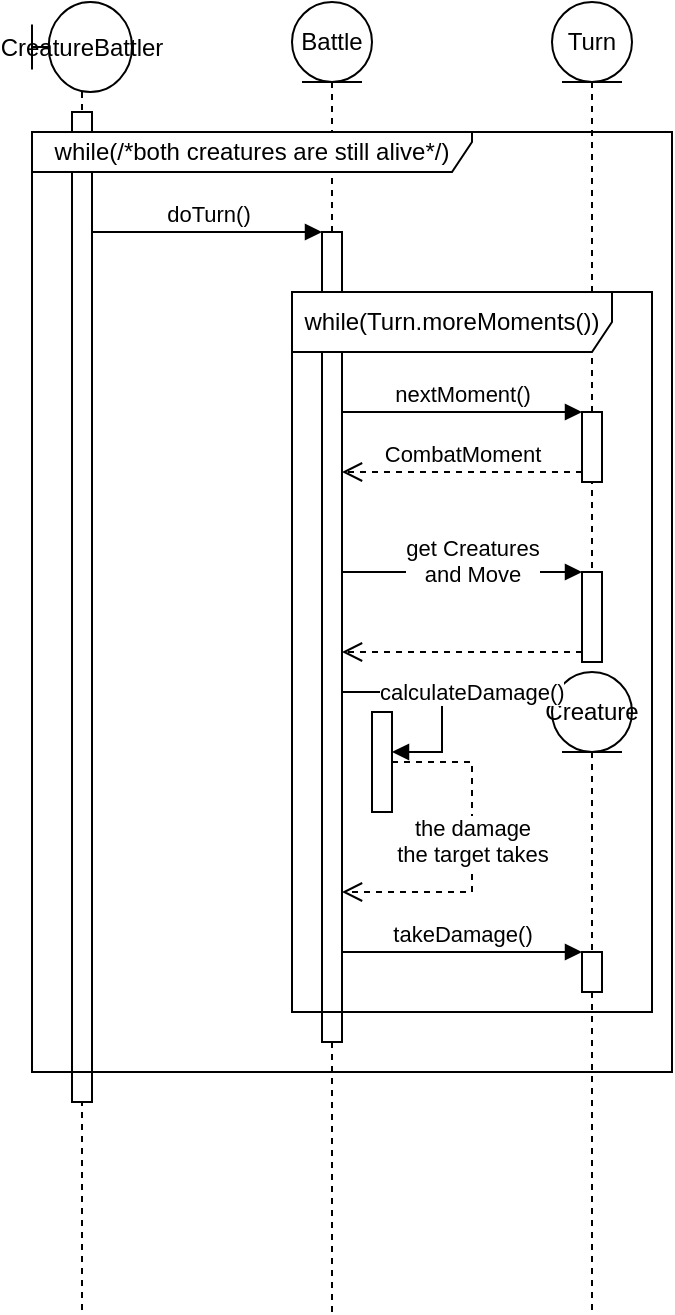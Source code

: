 <mxfile version="21.6.6" type="device">
  <diagram name="Page-1" id="c-WppN_sLdEUKTsT_I4u">
    <mxGraphModel dx="989" dy="1656" grid="1" gridSize="10" guides="1" tooltips="1" connect="1" arrows="1" fold="1" page="1" pageScale="1" pageWidth="850" pageHeight="1100" math="0" shadow="0">
      <root>
        <mxCell id="0" />
        <mxCell id="1" parent="0" />
        <mxCell id="nPI0IbaXOVa3t7h6nCEn-1" value="CreatureBattler" style="shape=umlLifeline;perimeter=lifelinePerimeter;whiteSpace=wrap;html=1;container=1;dropTarget=0;collapsible=0;recursiveResize=0;outlineConnect=0;portConstraint=eastwest;newEdgeStyle={&quot;edgeStyle&quot;:&quot;elbowEdgeStyle&quot;,&quot;elbow&quot;:&quot;vertical&quot;,&quot;curved&quot;:0,&quot;rounded&quot;:0};participant=umlBoundary;size=45;" parent="1" vertex="1">
          <mxGeometry x="130" y="-215" width="50" height="655" as="geometry" />
        </mxCell>
        <mxCell id="4MkvA27cLhmAl01dQA1e-9" value="" style="html=1;points=[];perimeter=orthogonalPerimeter;outlineConnect=0;targetShapes=umlLifeline;portConstraint=eastwest;newEdgeStyle={&quot;edgeStyle&quot;:&quot;elbowEdgeStyle&quot;,&quot;elbow&quot;:&quot;vertical&quot;,&quot;curved&quot;:0,&quot;rounded&quot;:0};" parent="nPI0IbaXOVa3t7h6nCEn-1" vertex="1">
          <mxGeometry x="20" y="55" width="10" height="495" as="geometry" />
        </mxCell>
        <mxCell id="nPI0IbaXOVa3t7h6nCEn-2" value="Battle" style="shape=umlLifeline;perimeter=lifelinePerimeter;whiteSpace=wrap;html=1;container=1;dropTarget=0;collapsible=0;recursiveResize=0;outlineConnect=0;portConstraint=eastwest;newEdgeStyle={&quot;edgeStyle&quot;:&quot;elbowEdgeStyle&quot;,&quot;elbow&quot;:&quot;vertical&quot;,&quot;curved&quot;:0,&quot;rounded&quot;:0};participant=umlEntity;" parent="1" vertex="1">
          <mxGeometry x="260" y="-215" width="40" height="655" as="geometry" />
        </mxCell>
        <mxCell id="4MkvA27cLhmAl01dQA1e-6" value="" style="html=1;points=[];perimeter=orthogonalPerimeter;outlineConnect=0;targetShapes=umlLifeline;portConstraint=eastwest;newEdgeStyle={&quot;edgeStyle&quot;:&quot;elbowEdgeStyle&quot;,&quot;elbow&quot;:&quot;vertical&quot;,&quot;curved&quot;:0,&quot;rounded&quot;:0};" parent="nPI0IbaXOVa3t7h6nCEn-2" vertex="1">
          <mxGeometry x="15" y="115" width="10" height="405" as="geometry" />
        </mxCell>
        <mxCell id="4MkvA27cLhmAl01dQA1e-3" value="Turn" style="shape=umlLifeline;perimeter=lifelinePerimeter;whiteSpace=wrap;html=1;container=1;dropTarget=0;collapsible=0;recursiveResize=0;outlineConnect=0;portConstraint=eastwest;newEdgeStyle={&quot;edgeStyle&quot;:&quot;elbowEdgeStyle&quot;,&quot;elbow&quot;:&quot;vertical&quot;,&quot;curved&quot;:0,&quot;rounded&quot;:0};participant=umlEntity;" parent="1" vertex="1">
          <mxGeometry x="390" y="-215" width="40" height="325" as="geometry" />
        </mxCell>
        <mxCell id="C-K-keWGGpF9_NMZBJYp-1" value="" style="html=1;points=[];perimeter=orthogonalPerimeter;outlineConnect=0;targetShapes=umlLifeline;portConstraint=eastwest;newEdgeStyle={&quot;edgeStyle&quot;:&quot;elbowEdgeStyle&quot;,&quot;elbow&quot;:&quot;vertical&quot;,&quot;curved&quot;:0,&quot;rounded&quot;:0};" vertex="1" parent="4MkvA27cLhmAl01dQA1e-3">
          <mxGeometry x="15" y="285" width="10" height="45" as="geometry" />
        </mxCell>
        <mxCell id="C-K-keWGGpF9_NMZBJYp-8" value="" style="html=1;points=[];perimeter=orthogonalPerimeter;outlineConnect=0;targetShapes=umlLifeline;portConstraint=eastwest;newEdgeStyle={&quot;edgeStyle&quot;:&quot;elbowEdgeStyle&quot;,&quot;elbow&quot;:&quot;vertical&quot;,&quot;curved&quot;:0,&quot;rounded&quot;:0};" vertex="1" parent="4MkvA27cLhmAl01dQA1e-3">
          <mxGeometry x="15" y="205" width="10" height="35" as="geometry" />
        </mxCell>
        <mxCell id="4MkvA27cLhmAl01dQA1e-4" value="Creature" style="shape=umlLifeline;perimeter=lifelinePerimeter;whiteSpace=wrap;html=1;container=1;dropTarget=0;collapsible=0;recursiveResize=0;outlineConnect=0;portConstraint=eastwest;newEdgeStyle={&quot;edgeStyle&quot;:&quot;elbowEdgeStyle&quot;,&quot;elbow&quot;:&quot;vertical&quot;,&quot;curved&quot;:0,&quot;rounded&quot;:0};participant=umlEntity;" parent="1" vertex="1">
          <mxGeometry x="390" y="120" width="40" height="320" as="geometry" />
        </mxCell>
        <mxCell id="C-K-keWGGpF9_NMZBJYp-14" value="" style="html=1;points=[];perimeter=orthogonalPerimeter;outlineConnect=0;targetShapes=umlLifeline;portConstraint=eastwest;newEdgeStyle={&quot;edgeStyle&quot;:&quot;elbowEdgeStyle&quot;,&quot;elbow&quot;:&quot;vertical&quot;,&quot;curved&quot;:0,&quot;rounded&quot;:0};" vertex="1" parent="4MkvA27cLhmAl01dQA1e-4">
          <mxGeometry x="15" y="140" width="10" height="20" as="geometry" />
        </mxCell>
        <mxCell id="4MkvA27cLhmAl01dQA1e-10" value="doTurn()" style="html=1;verticalAlign=bottom;endArrow=block;edgeStyle=elbowEdgeStyle;elbow=vertical;curved=0;rounded=0;" parent="1" target="4MkvA27cLhmAl01dQA1e-6" edge="1">
          <mxGeometry width="80" relative="1" as="geometry">
            <mxPoint x="160" y="-100" as="sourcePoint" />
            <mxPoint x="260" y="-100" as="targetPoint" />
            <Array as="points">
              <mxPoint x="200" y="-100" />
            </Array>
          </mxGeometry>
        </mxCell>
        <mxCell id="C-K-keWGGpF9_NMZBJYp-2" value="get Creatures&lt;br&gt;and Move" style="html=1;verticalAlign=bottom;endArrow=block;edgeStyle=elbowEdgeStyle;elbow=vertical;curved=0;rounded=0;" edge="1" parent="1" target="C-K-keWGGpF9_NMZBJYp-1">
          <mxGeometry x="0.083" y="-10" width="80" relative="1" as="geometry">
            <mxPoint x="285" y="70" as="sourcePoint" />
            <mxPoint x="405" y="80" as="targetPoint" />
            <Array as="points">
              <mxPoint x="330" y="70" />
            </Array>
            <mxPoint as="offset" />
          </mxGeometry>
        </mxCell>
        <mxCell id="C-K-keWGGpF9_NMZBJYp-3" value="" style="html=1;verticalAlign=bottom;endArrow=open;dashed=1;endSize=8;edgeStyle=elbowEdgeStyle;elbow=vertical;curved=0;rounded=0;" edge="1" parent="1" source="C-K-keWGGpF9_NMZBJYp-1">
          <mxGeometry relative="1" as="geometry">
            <mxPoint x="380" y="130.19" as="sourcePoint" />
            <mxPoint x="285" y="110" as="targetPoint" />
            <Array as="points">
              <mxPoint x="380" y="110" />
            </Array>
          </mxGeometry>
        </mxCell>
        <mxCell id="C-K-keWGGpF9_NMZBJYp-4" value="" style="html=1;points=[];perimeter=orthogonalPerimeter;outlineConnect=0;targetShapes=umlLifeline;portConstraint=eastwest;newEdgeStyle={&quot;edgeStyle&quot;:&quot;elbowEdgeStyle&quot;,&quot;elbow&quot;:&quot;vertical&quot;,&quot;curved&quot;:0,&quot;rounded&quot;:0};" vertex="1" parent="1">
          <mxGeometry x="300" y="140" width="10" height="50" as="geometry" />
        </mxCell>
        <mxCell id="C-K-keWGGpF9_NMZBJYp-5" value="calculateDamage()" style="html=1;align=left;spacingLeft=2;endArrow=block;rounded=0;edgeStyle=orthogonalEdgeStyle;curved=0;rounded=0;" edge="1" target="C-K-keWGGpF9_NMZBJYp-4" parent="1">
          <mxGeometry x="-0.714" relative="1" as="geometry">
            <mxPoint x="285" y="130" as="sourcePoint" />
            <Array as="points">
              <mxPoint x="335" y="130" />
              <mxPoint x="335" y="160" />
            </Array>
            <mxPoint as="offset" />
          </mxGeometry>
        </mxCell>
        <mxCell id="C-K-keWGGpF9_NMZBJYp-10" value="nextMoment()" style="html=1;verticalAlign=bottom;endArrow=block;edgeStyle=elbowEdgeStyle;elbow=vertical;curved=0;rounded=0;" edge="1" target="C-K-keWGGpF9_NMZBJYp-8" parent="1">
          <mxGeometry relative="1" as="geometry">
            <mxPoint x="285" y="-10" as="sourcePoint" />
            <mxPoint x="380.0" y="0.067" as="targetPoint" />
            <Array as="points">
              <mxPoint x="320" y="-10" />
            </Array>
          </mxGeometry>
        </mxCell>
        <mxCell id="C-K-keWGGpF9_NMZBJYp-11" value="CombatMoment" style="html=1;verticalAlign=bottom;endArrow=open;dashed=1;endSize=8;edgeStyle=elbowEdgeStyle;elbow=vertical;curved=0;rounded=0;" edge="1" source="C-K-keWGGpF9_NMZBJYp-8" parent="1">
          <mxGeometry relative="1" as="geometry">
            <mxPoint x="285" y="20" as="targetPoint" />
            <mxPoint x="370.0" y="50.239" as="sourcePoint" />
            <Array as="points">
              <mxPoint x="345" y="20" />
            </Array>
          </mxGeometry>
        </mxCell>
        <mxCell id="C-K-keWGGpF9_NMZBJYp-12" value="the damage&lt;br&gt;the target takes" style="html=1;verticalAlign=bottom;endArrow=open;dashed=1;endSize=8;edgeStyle=elbowEdgeStyle;elbow=vertical;curved=0;rounded=0;" edge="1" parent="1" source="C-K-keWGGpF9_NMZBJYp-4" target="4MkvA27cLhmAl01dQA1e-6">
          <mxGeometry x="0.118" relative="1" as="geometry">
            <mxPoint x="285" y="230" as="targetPoint" />
            <mxPoint x="410" y="230" as="sourcePoint" />
            <Array as="points">
              <mxPoint x="350" y="230" />
            </Array>
            <mxPoint as="offset" />
          </mxGeometry>
        </mxCell>
        <mxCell id="C-K-keWGGpF9_NMZBJYp-13" value="while(Turn.moreMoments())" style="shape=umlFrame;whiteSpace=wrap;html=1;pointerEvents=0;width=160;height=30;" vertex="1" parent="1">
          <mxGeometry x="260" y="-70" width="180" height="360" as="geometry" />
        </mxCell>
        <mxCell id="C-K-keWGGpF9_NMZBJYp-15" value="takeDamage()" style="html=1;verticalAlign=bottom;endArrow=block;edgeStyle=elbowEdgeStyle;elbow=vertical;curved=0;rounded=0;" edge="1" target="C-K-keWGGpF9_NMZBJYp-14" parent="1">
          <mxGeometry relative="1" as="geometry">
            <mxPoint x="285" y="260" as="sourcePoint" />
            <Array as="points">
              <mxPoint x="350" y="260" />
            </Array>
          </mxGeometry>
        </mxCell>
        <mxCell id="C-K-keWGGpF9_NMZBJYp-17" value="while(/*both creatures are still alive*/)" style="shape=umlFrame;whiteSpace=wrap;html=1;pointerEvents=0;width=220;height=20;" vertex="1" parent="1">
          <mxGeometry x="130" y="-150" width="320" height="470" as="geometry" />
        </mxCell>
      </root>
    </mxGraphModel>
  </diagram>
</mxfile>
